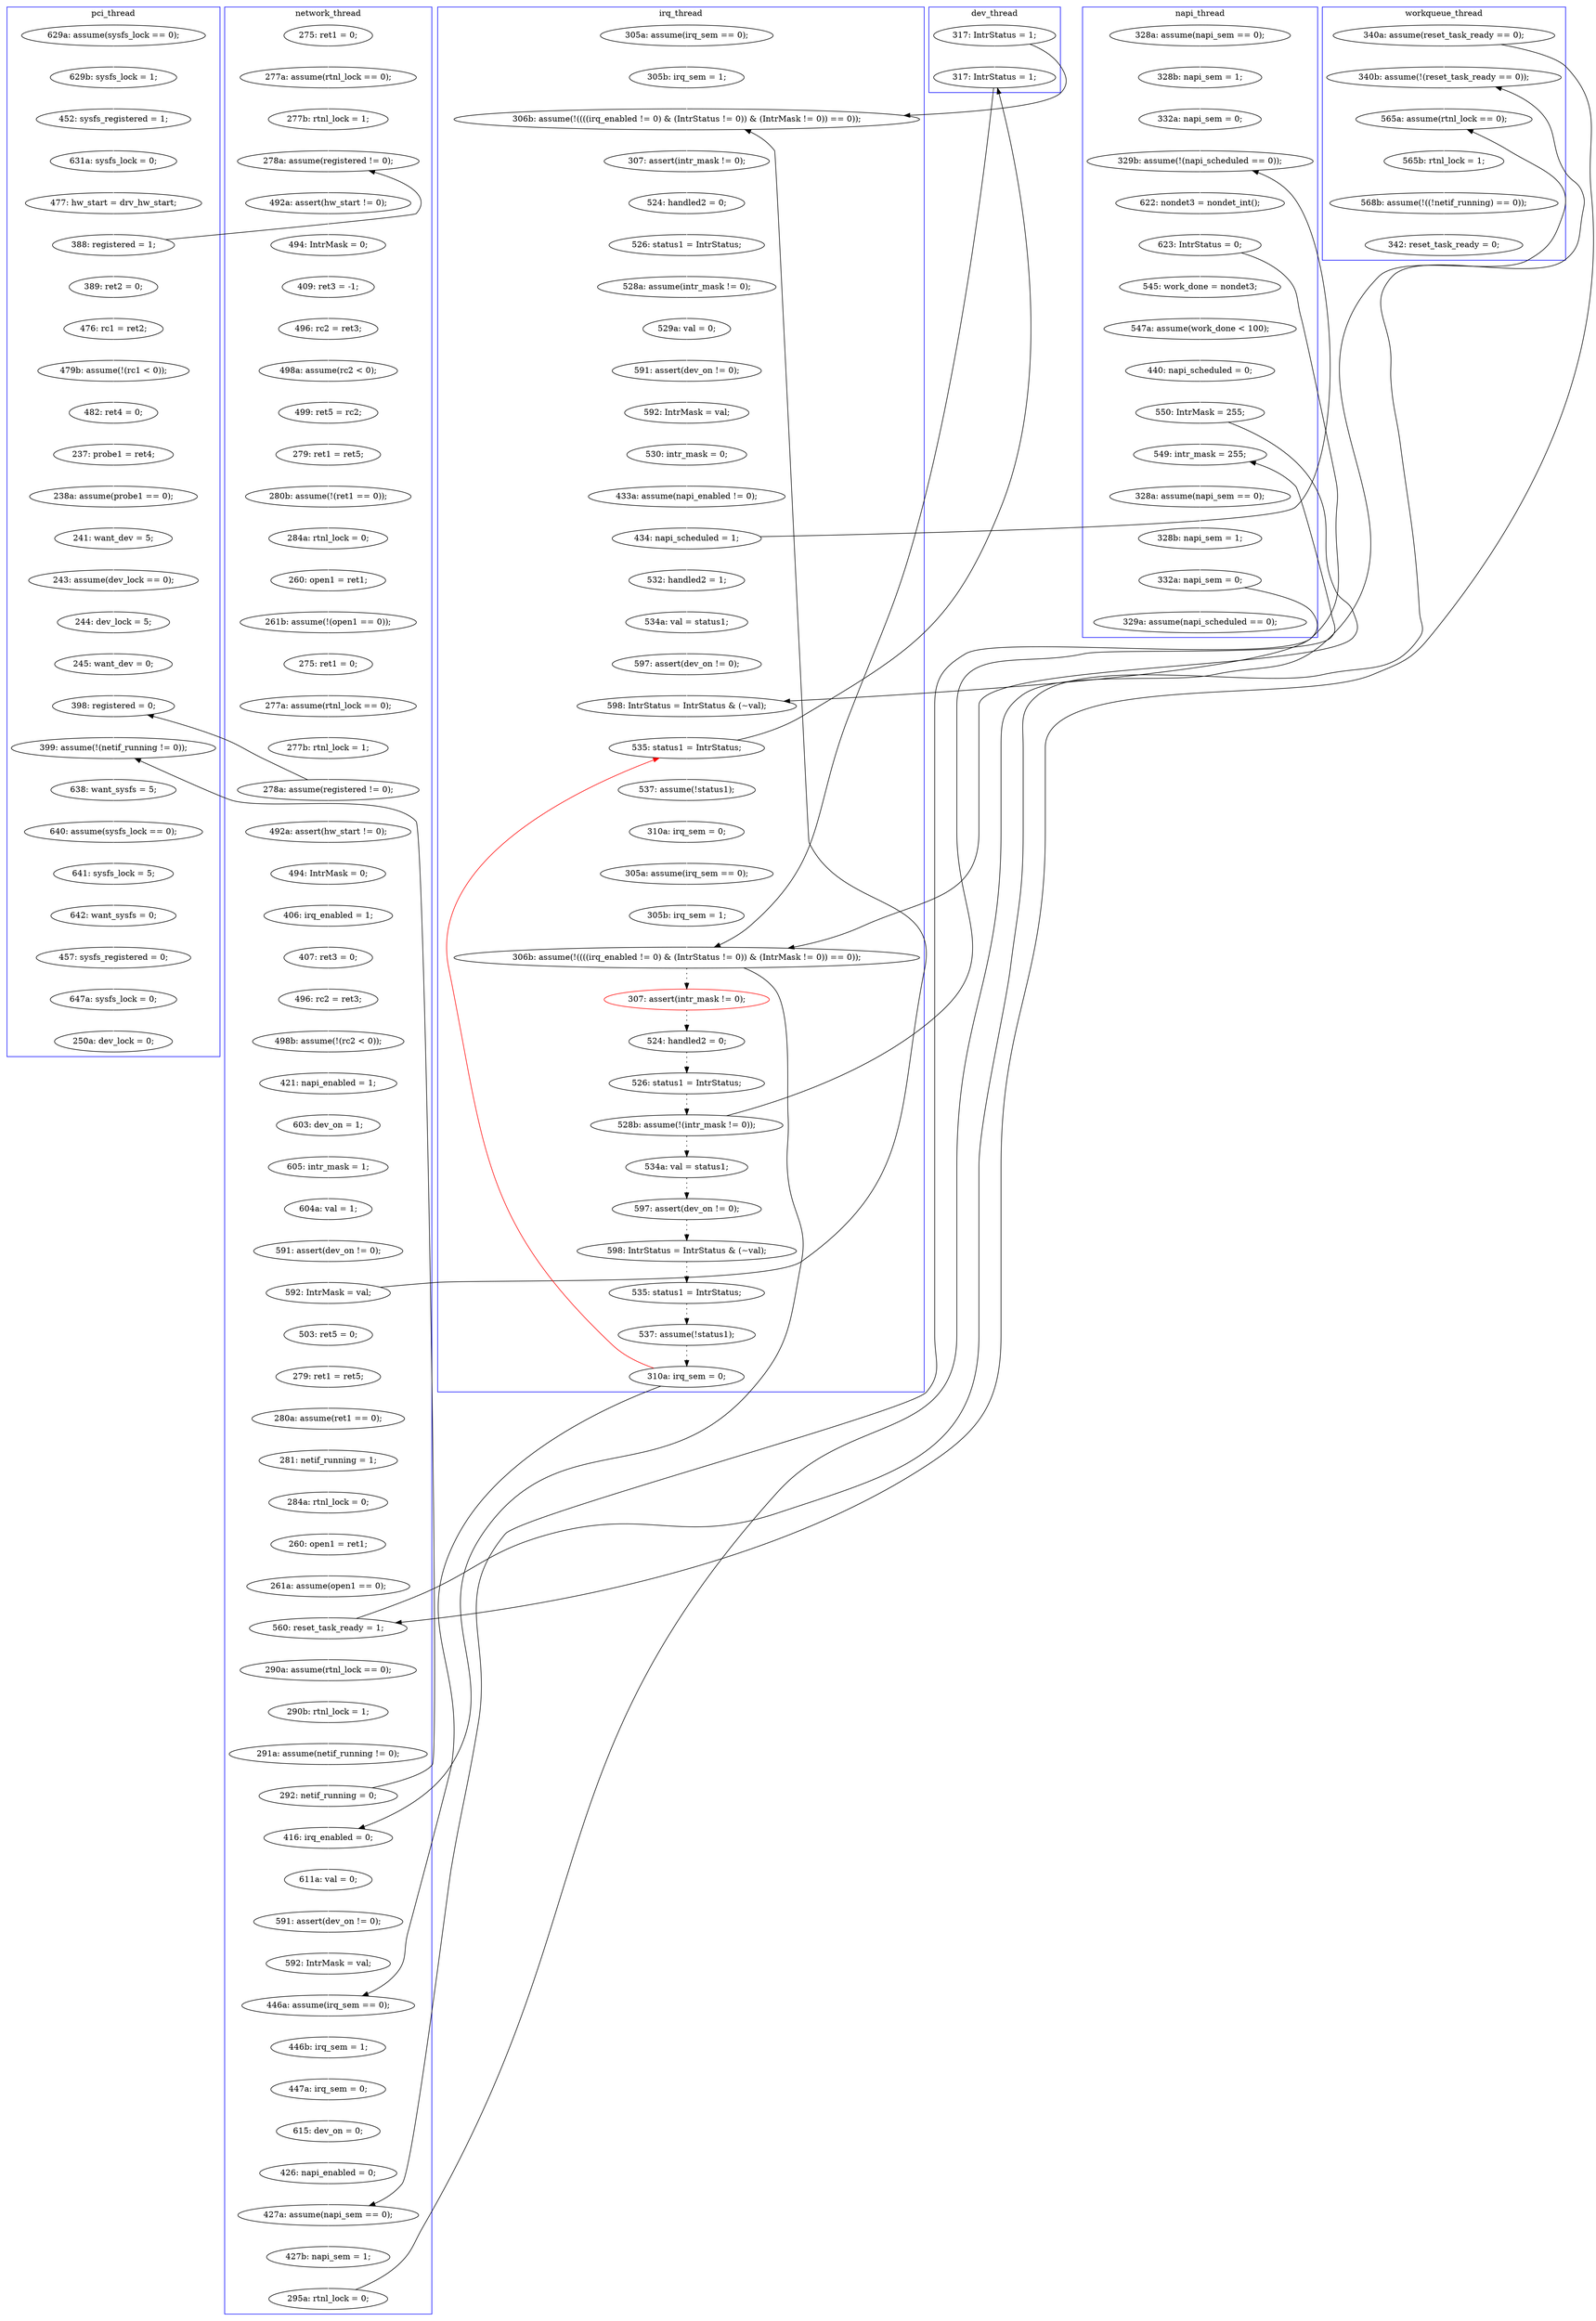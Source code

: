 digraph Counterexample {
	204 -> 205 [color = white, style = solid]
	74 -> 76 [color = black, style = solid, constraint = false]
	157 -> 158 [color = white, style = solid]
	99 -> 100 [color = white, style = solid]
	142 -> 143 [color = white, style = solid]
	228 -> 233 [color = black, style = dotted]
	127 -> 130 [color = white, style = solid]
	219 -> 227 [color = black, style = solid, constraint = false]
	155 -> 157 [color = white, style = solid]
	81 -> 192 [color = white, style = solid]
	154 -> 155 [color = white, style = solid]
	149 -> 153 [color = white, style = solid]
	263 -> 264 [color = white, style = solid]
	95 -> 96 [color = white, style = solid]
	184 -> 186 [color = white, style = solid]
	277 -> 279 [color = black, style = dotted]
	317 -> 320 [color = white, style = solid]
	216 -> 220 [color = white, style = solid]
	91 -> 94 [color = white, style = solid]
	205 -> 208 [color = white, style = solid]
	324 -> 325 [color = white, style = solid]
	254 -> 255 [color = black, style = solid, constraint = false]
	329 -> 330 [color = black, style = solid, constraint = false]
	326 -> 329 [color = white, style = solid]
	212 -> 218 [color = white, style = solid]
	204 -> 213 [color = black, style = solid, constraint = false]
	141 -> 142 [color = white, style = solid]
	234 -> 237 [color = white, style = solid]
	272 -> 275 [color = black, style = dotted]
	158 -> 162 [color = black, style = solid, constraint = false]
	209 -> 213 [color = white, style = solid]
	308 -> 311 [color = white, style = solid]
	135 -> 136 [color = white, style = solid]
	173 -> 179 [color = white, style = solid]
	288 -> 289 [color = white, style = solid]
	245 -> 270 [color = black, style = dotted]
	289 -> 290 [color = white, style = solid]
	294 -> 308 [color = white, style = solid]
	181 -> 183 [color = white, style = solid]
	100 -> 101 [color = white, style = solid]
	239 -> 243 [color = black, style = dotted]
	330 -> 331 [color = white, style = solid]
	42 -> 81 [color = white, style = solid]
	101 -> 104 [color = white, style = solid]
	35 -> 254 [color = black, style = solid, constraint = false]
	66 -> 76 [color = white, style = solid]
	190 -> 191 [color = white, style = solid]
	218 -> 247 [color = white, style = solid]
	192 -> 201 [color = white, style = solid]
	243 -> 245 [color = black, style = dotted]
	94 -> 95 [color = white, style = solid]
	165 -> 168 [color = white, style = solid]
	46 -> 47 [color = white, style = solid]
	117 -> 118 [color = white, style = solid]
	136 -> 141 [color = white, style = solid]
	74 -> 75 [color = white, style = solid]
	320 -> 324 [color = white, style = solid]
	252 -> 257 [color = white, style = solid]
	224 -> 225 [color = white, style = solid]
	269 -> 298 [color = white, style = solid]
	72 -> 162 [color = black, style = solid, constraint = false]
	284 -> 288 [color = white, style = solid]
	282 -> 284 [color = white, style = solid]
	279 -> 315 [color = black, style = solid, constraint = false]
	334 -> 347 [color = white, style = solid]
	109 -> 110 [color = white, style = solid]
	90 -> 91 [color = white, style = solid]
	62 -> 162 [color = white, style = solid]
	125 -> 126 [color = white, style = solid]
	52 -> 65 [color = white, style = solid]
	47 -> 53 [color = white, style = solid]
	275 -> 277 [color = black, style = dotted]
	202 -> 209 [color = white, style = solid]
	316 -> 317 [color = white, style = solid]
	35 -> 255 [color = white, style = solid]
	179 -> 234 [color = white, style = solid]
	264 -> 269 [color = white, style = solid]
	199 -> 202 [color = white, style = solid]
	180 -> 181 [color = white, style = solid]
	110 -> 111 [color = white, style = solid]
	216 -> 219 [color = black, style = solid, constraint = false]
	162 -> 169 [color = white, style = solid]
	158 -> 164 [color = white, style = solid]
	41 -> 42 [color = white, style = solid]
	175 -> 176 [color = white, style = solid]
	168 -> 173 [color = white, style = solid]
	96 -> 99 [color = white, style = solid]
	186 -> 190 [color = white, style = solid]
	72 -> 219 [color = white, style = solid]
	325 -> 326 [color = white, style = solid]
	64 -> 74 [color = white, style = solid]
	146 -> 149 [color = white, style = solid]
	222 -> 224 [color = white, style = solid]
	201 -> 204 [color = white, style = solid]
	270 -> 272 [color = black, style = dotted]
	237 -> 254 [color = white, style = solid]
	233 -> 239 [color = black, style = dotted]
	247 -> 250 [color = white, style = solid]
	114 -> 115 [color = white, style = solid]
	315 -> 316 [color = white, style = solid]
	300 -> 301 [color = white, style = solid]
	75 -> 106 [color = white, style = solid]
	254 -> 260 [color = white, style = solid]
	227 -> 228 [color = black, style = dotted]
	260 -> 261 [color = white, style = solid]
	291 -> 294 [color = white, style = solid]
	65 -> 66 [color = white, style = solid]
	250 -> 251 [color = white, style = solid]
	104 -> 125 [color = white, style = solid]
	153 -> 154 [color = white, style = solid]
	290 -> 291 [color = white, style = solid]
	218 -> 227 [color = black, style = solid, constraint = false]
	118 -> 282 [color = white, style = solid]
	130 -> 135 [color = white, style = solid]
	225 -> 227 [color = white, style = solid]
	126 -> 127 [color = white, style = solid]
	84 -> 85 [color = white, style = solid]
	61 -> 62 [color = white, style = solid]
	220 -> 222 [color = white, style = solid]
	301 -> 315 [color = white, style = solid]
	164 -> 165 [color = white, style = solid]
	261 -> 263 [color = white, style = solid]
	227 -> 269 [color = black, style = solid, constraint = false]
	252 -> 325 [color = black, style = solid, constraint = false]
	106 -> 109 [color = white, style = solid]
	298 -> 300 [color = white, style = solid]
	76 -> 84 [color = white, style = solid]
	111 -> 114 [color = white, style = solid]
	264 -> 284 [color = black, style = solid, constraint = false]
	243 -> 247 [color = black, style = solid, constraint = false]
	251 -> 252 [color = white, style = solid]
	208 -> 212 [color = white, style = solid]
	255 -> 330 [color = white, style = solid]
	191 -> 199 [color = white, style = solid]
	85 -> 90 [color = white, style = solid]
	130 -> 282 [color = black, style = solid, constraint = false]
	176 -> 180 [color = white, style = solid]
	53 -> 59 [color = white, style = solid]
	331 -> 334 [color = white, style = solid]
	183 -> 184 [color = white, style = solid]
	115 -> 116 [color = white, style = solid]
	191 -> 192 [color = black, style = solid, constraint = false]
	213 -> 216 [color = white, style = solid]
	169 -> 175 [color = white, style = solid]
	59 -> 64 [color = white, style = solid]
	116 -> 117 [color = white, style = solid]
	143 -> 146 [color = white, style = solid]
	279 -> 216 [color = red, style = solid, constraint = false]
	subgraph cluster5 {
		label = workqueue_thread
		color = blue
		347  [label = "342: reset_task_ready = 0;"]
		331  [label = "565b: rtnl_lock = 1;"]
		330  [label = "565a: assume(rtnl_lock == 0);"]
		35  [label = "340a: assume(reset_task_ready == 0);"]
		334  [label = "568b: assume(!((!netif_running) == 0));"]
		255  [label = "340b: assume(!(reset_task_ready == 0));"]
	}
	subgraph cluster7 {
		label = dev_thread
		color = blue
		72  [label = "317: IntrStatus = 1;"]
		219  [label = "317: IntrStatus = 1;"]
	}
	subgraph cluster1 {
		label = pci_thread
		color = blue
		109  [label = "479b: assume(!(rc1 < 0));"]
		311  [label = "250a: dev_lock = 0;"]
		46  [label = "629a: assume(sysfs_lock == 0);"]
		115  [label = "241: want_dev = 5;"]
		59  [label = "631a: sysfs_lock = 0;"]
		117  [label = "244: dev_lock = 5;"]
		118  [label = "245: want_dev = 0;"]
		288  [label = "638: want_sysfs = 5;"]
		284  [label = "399: assume(!(netif_running != 0));"]
		114  [label = "238a: assume(probe1 == 0);"]
		282  [label = "398: registered = 0;"]
		106  [label = "476: rc1 = ret2;"]
		294  [label = "457: sysfs_registered = 0;"]
		291  [label = "642: want_sysfs = 0;"]
		111  [label = "237: probe1 = ret4;"]
		308  [label = "647a: sysfs_lock = 0;"]
		47  [label = "629b: sysfs_lock = 1;"]
		75  [label = "389: ret2 = 0;"]
		289  [label = "640: assume(sysfs_lock == 0);"]
		53  [label = "452: sysfs_registered = 1;"]
		110  [label = "482: ret4 = 0;"]
		74  [label = "388: registered = 1;"]
		290  [label = "641: sysfs_lock = 5;"]
		116  [label = "243: assume(dev_lock == 0);"]
		64  [label = "477: hw_start = drv_hw_start;"]
	}
	subgraph cluster2 {
		label = network_thread
		color = blue
		146  [label = "498b: assume(!(rc2 < 0));"]
		91  [label = "496: rc2 = ret3;"]
		99  [label = "280b: assume(!(ret1 == 0));"]
		126  [label = "277a: assume(rtnl_lock == 0);"]
		317  [label = "447a: irq_sem = 0;"]
		76  [label = "278a: assume(registered != 0);"]
		316  [label = "446b: irq_sem = 1;"]
		130  [label = "278a: assume(registered != 0);"]
		96  [label = "279: ret1 = ret5;"]
		298  [label = "611a: val = 0;"]
		155  [label = "604a: val = 1;"]
		173  [label = "281: netif_running = 1;"]
		326  [label = "427b: napi_sem = 1;"]
		164  [label = "503: ret5 = 0;"]
		324  [label = "426: napi_enabled = 0;"]
		158  [label = "592: IntrMask = val;"]
		261  [label = "290b: rtnl_lock = 1;"]
		149  [label = "421: napi_enabled = 1;"]
		234  [label = "260: open1 = ret1;"]
		65  [label = "277a: assume(rtnl_lock == 0);"]
		84  [label = "492a: assert(hw_start != 0);"]
		260  [label = "290a: assume(rtnl_lock == 0);"]
		66  [label = "277b: rtnl_lock = 1;"]
		85  [label = "494: IntrMask = 0;"]
		94  [label = "498a: assume(rc2 < 0);"]
		315  [label = "446a: assume(irq_sem == 0);"]
		269  [label = "416: irq_enabled = 0;"]
		264  [label = "292: netif_running = 0;"]
		325  [label = "427a: assume(napi_sem == 0);"]
		101  [label = "260: open1 = ret1;"]
		154  [label = "605: intr_mask = 1;"]
		263  [label = "291a: assume(netif_running != 0);"]
		254  [label = "560: reset_task_ready = 1;"]
		136  [label = "494: IntrMask = 0;"]
		104  [label = "261b: assume(!(open1 == 0));"]
		127  [label = "277b: rtnl_lock = 1;"]
		301  [label = "592: IntrMask = val;"]
		141  [label = "406: irq_enabled = 1;"]
		329  [label = "295a: rtnl_lock = 0;"]
		142  [label = "407: ret3 = 0;"]
		143  [label = "496: rc2 = ret3;"]
		320  [label = "615: dev_on = 0;"]
		90  [label = "409: ret3 = -1;"]
		100  [label = "284a: rtnl_lock = 0;"]
		168  [label = "280a: assume(ret1 == 0);"]
		237  [label = "261a: assume(open1 == 0);"]
		52  [label = "275: ret1 = 0;"]
		153  [label = "603: dev_on = 1;"]
		300  [label = "591: assert(dev_on != 0);"]
		95  [label = "499: ret5 = rc2;"]
		125  [label = "275: ret1 = 0;"]
		135  [label = "492a: assert(hw_start != 0);"]
		165  [label = "279: ret1 = ret5;"]
		179  [label = "284a: rtnl_lock = 0;"]
		157  [label = "591: assert(dev_on != 0);"]
	}
	subgraph cluster3 {
		label = irq_thread
		color = blue
		224  [label = "305a: assume(irq_sem == 0);"]
		243  [label = "528b: assume(!(intr_mask != 0));"]
		162  [label = "306b: assume(!((((irq_enabled != 0) & (IntrStatus != 0)) & (IntrMask != 0)) == 0));"]
		245  [label = "534a: val = status1;"]
		220  [label = "537: assume(!status1);"]
		169  [label = "307: assert(intr_mask != 0);"]
		227  [label = "306b: assume(!((((irq_enabled != 0) & (IntrStatus != 0)) & (IntrMask != 0)) == 0));"]
		209  [label = "597: assert(dev_on != 0);"]
		216  [label = "535: status1 = IntrStatus;"]
		228  [label = "307: assert(intr_mask != 0);", color = red]
		213  [label = "598: IntrStatus = IntrStatus & (~val);"]
		183  [label = "591: assert(dev_on != 0);"]
		180  [label = "528a: assume(intr_mask != 0);"]
		186  [label = "530: intr_mask = 0;"]
		191  [label = "434: napi_scheduled = 1;"]
		239  [label = "526: status1 = IntrStatus;"]
		202  [label = "534a: val = status1;"]
		176  [label = "526: status1 = IntrStatus;"]
		277  [label = "537: assume(!status1);"]
		272  [label = "598: IntrStatus = IntrStatus & (~val);"]
		181  [label = "529a: val = 0;"]
		175  [label = "524: handled2 = 0;"]
		61  [label = "305a: assume(irq_sem == 0);"]
		225  [label = "305b: irq_sem = 1;"]
		62  [label = "305b: irq_sem = 1;"]
		190  [label = "433a: assume(napi_enabled != 0);"]
		222  [label = "310a: irq_sem = 0;"]
		199  [label = "532: handled2 = 1;"]
		270  [label = "597: assert(dev_on != 0);"]
		275  [label = "535: status1 = IntrStatus;"]
		184  [label = "592: IntrMask = val;"]
		233  [label = "524: handled2 = 0;"]
		279  [label = "310a: irq_sem = 0;"]
	}
	subgraph cluster4 {
		label = napi_thread
		color = blue
		252  [label = "332a: napi_sem = 0;"]
		208  [label = "547a: assume(work_done < 100);"]
		41  [label = "328a: assume(napi_sem == 0);"]
		42  [label = "328b: napi_sem = 1;"]
		251  [label = "328b: napi_sem = 1;"]
		212  [label = "440: napi_scheduled = 0;"]
		192  [label = "329b: assume(!(napi_scheduled == 0));"]
		204  [label = "623: IntrStatus = 0;"]
		218  [label = "550: IntrMask = 255;"]
		257  [label = "329a: assume(napi_scheduled == 0);"]
		250  [label = "328a: assume(napi_sem == 0);"]
		201  [label = "622: nondet3 = nondet_int();"]
		205  [label = "545: work_done = nondet3;"]
		81  [label = "332a: napi_sem = 0;"]
		247  [label = "549: intr_mask = 255;"]
	}
}